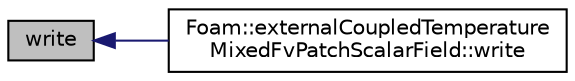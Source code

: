 digraph "write"
{
  bgcolor="transparent";
  edge [fontname="Helvetica",fontsize="10",labelfontname="Helvetica",labelfontsize="10"];
  node [fontname="Helvetica",fontsize="10",shape=record];
  rankdir="LR";
  Node1 [label="write",height=0.2,width=0.4,color="black", fillcolor="grey75", style="filled", fontcolor="black"];
  Node1 -> Node2 [dir="back",color="midnightblue",fontsize="10",style="solid",fontname="Helvetica"];
  Node2 [label="Foam::externalCoupledTemperature\lMixedFvPatchScalarField::write",height=0.2,width=0.4,color="black",URL="$a00707.html#a0941061ad5a26be83b4107d05750ace6",tooltip="Write. "];
}
